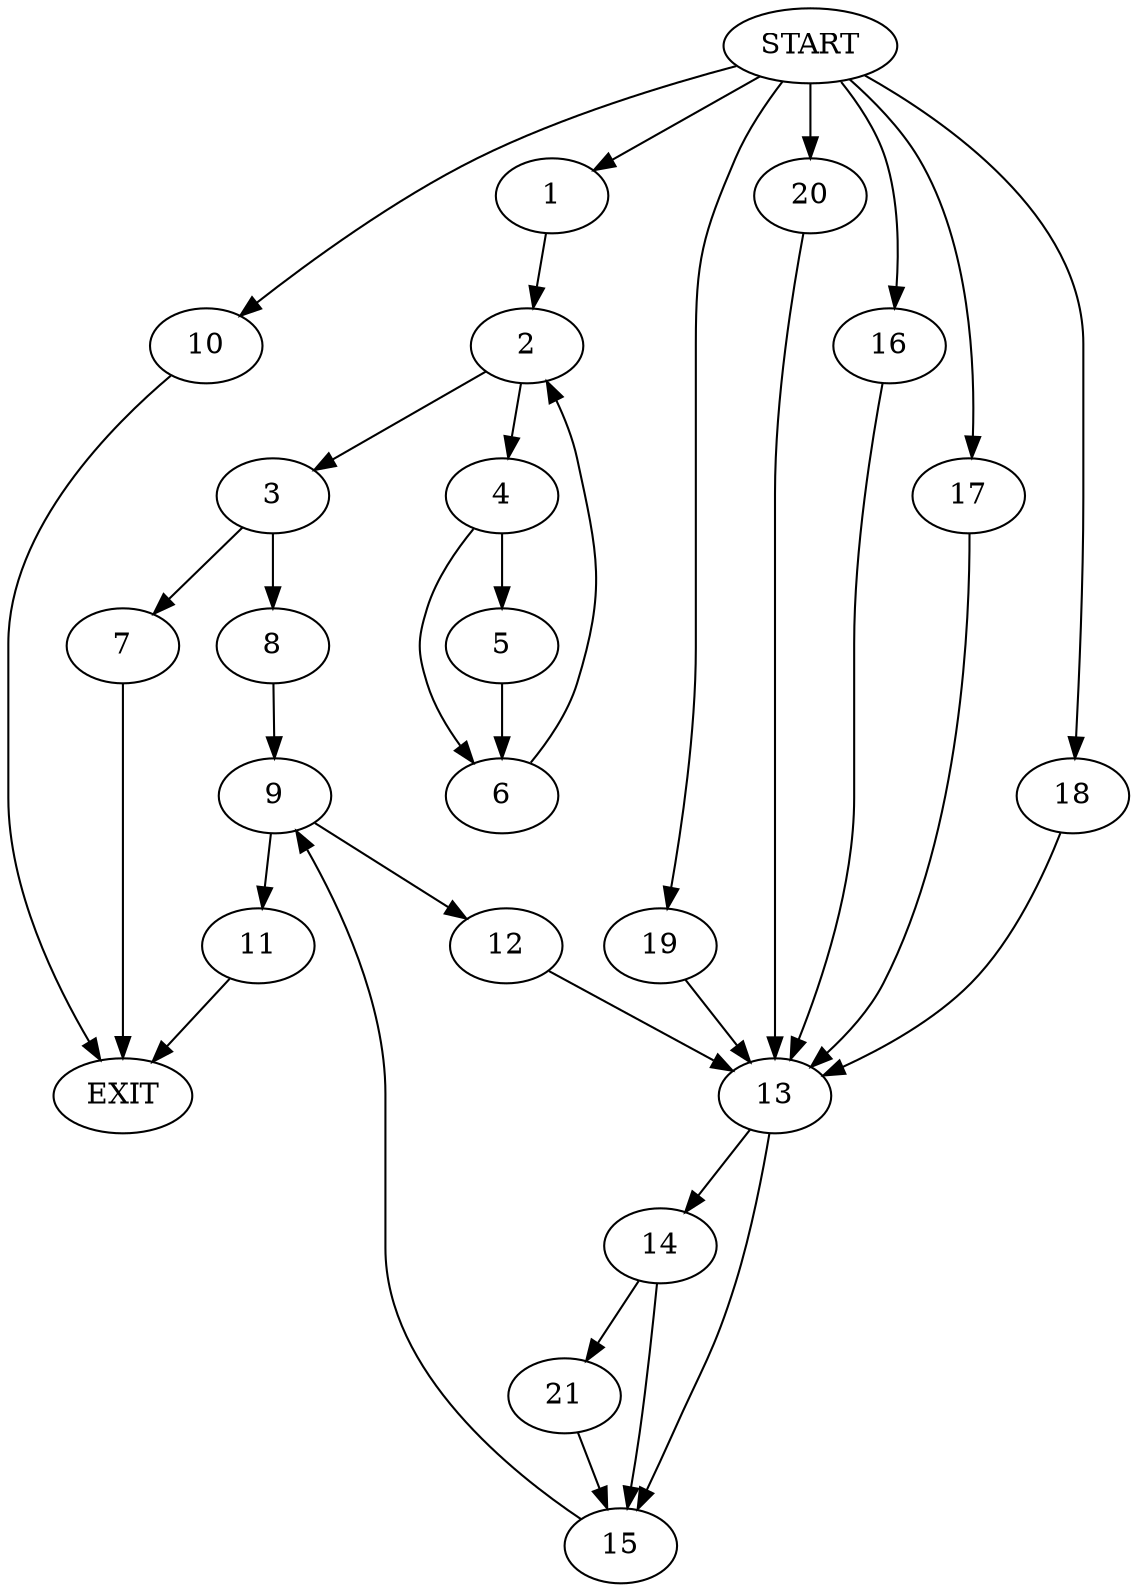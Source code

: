 digraph {
0 [label="START"]
22 [label="EXIT"]
0 -> 1
1 -> 2
2 -> 3
2 -> 4
4 -> 5
4 -> 6
3 -> 7
3 -> 8
5 -> 6
6 -> 2
7 -> 22
8 -> 9
0 -> 10
10 -> 22
9 -> 11
9 -> 12
11 -> 22
12 -> 13
13 -> 14
13 -> 15
0 -> 16
16 -> 13
0 -> 17
17 -> 13
0 -> 18
18 -> 13
0 -> 19
19 -> 13
0 -> 20
20 -> 13
15 -> 9
14 -> 21
14 -> 15
21 -> 15
}
